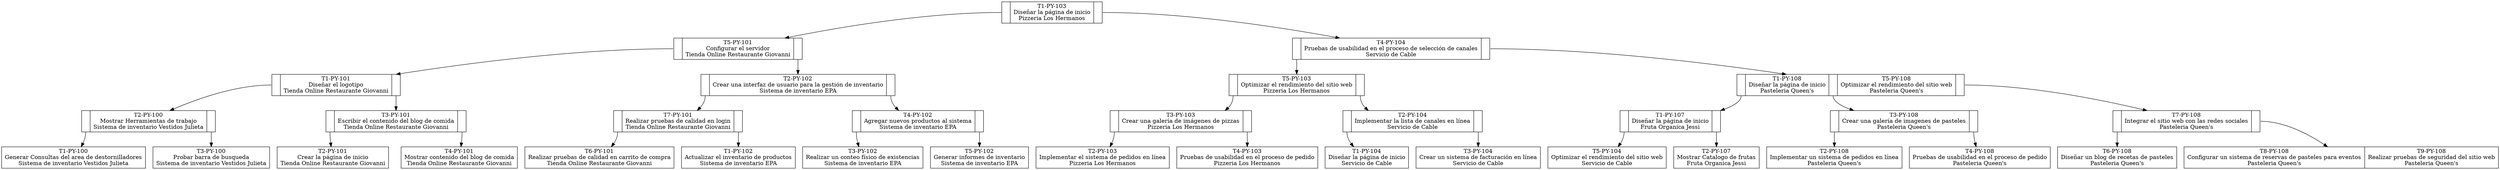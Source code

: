 digraph arbol { 
node[shape=record]R3540[label="<C1>|T1-PY-103\nDiseñar la página de inicio\nPizzeria Los Hermanos|<C2>"];
R1542[label="<C1>|T5-PY-101\nConfigurar el servidor\nTienda Online Restaurante Giovanni|<C2>"];
R1538[label="<C1>|T1-PY-101\nDiseñar el logotipo\nTienda Online Restaurante Giovanni|<C2>"];
R538[label="<C1>|T2-PY-100\nMostrar Herramientas de trabajo\nSistema de inventario Vestidos Julieta|<C2>"];
R537[label="T1-PY-100\nGenerar Consultas del area de destornilladores\nSistema de inventario Vestidos Julieta"];
R539[label="T3-PY-100\nProbar barra de busqueda\nSistema de inventario Vestidos Julieta"];
R1540[label="<C1>|T3-PY-101\nEscribir el contenido del blog de comida\nTienda Online Restaurante Giovanni|<C2>"];
R1539[label="T2-PY-101\nCrear la página de inicio\nTienda Online Restaurante Giovanni"];
R1541[label="T4-PY-101\nMostrar contenido del blog de comida\nTienda Online Restaurante Giovanni"];
R2540[label="<C1>|T2-PY-102\nCrear una interfaz de usuario para la gestión de inventario\nSistema de inventario EPA|<C2>"];
R1544[label="<C1>|T7-PY-101\nRealizar pruebas de calidad en login\nTienda Online Restaurante Giovanni|<C2>"];
R1543[label="T6-PY-101\nRealizar pruebas de calidad en carrito de compra\nTienda Online Restaurante Giovanni"];
R2539[label="T1-PY-102\nActualizar el inventario de productos\nSistema de inventario EPA"];
R2542[label="<C1>|T4-PY-102\nAgregar nuevos productos al sistema\nSistema de inventario EPA|<C2>"];
R2541[label="T3-PY-102\nRealizar un conteo físico de existencias\nSistema de inventario EPA"];
R2543[label="T5-PY-102\nGenerar informes de inventario\nSistema de inventario EPA"];
R4544[label="<C1>|T4-PY-104\nPruebas de usabilidad en el proceso de selección de canales\nServicio de Cable|<C2>"];
R3544[label="<C1>|T5-PY-103\nOptimizar el rendimiento del sitio web\nPizzeria Los Hermanos|<C2>"];
R3542[label="<C1>|T3-PY-103\nCrear una galería de imágenes de pizzas\nPizzeria Los Hermanos|<C2>"];
R3541[label="T2-PY-103\nImplementar el sistema de pedidos en línea\nPizzeria Los Hermanos"];
R3543[label="T4-PY-103\nPruebas de usabilidad en el proceso de pedido\nPizzeria Los Hermanos"];
R4542[label="<C1>|T2-PY-104\nImplementar la lista de canales en línea\nServicio de Cable|<C2>"];
R4541[label="T1-PY-104\nDiseñar la página de inicio\nServicio de Cable"];
R4543[label="T3-PY-104\nCrear un sistema de facturación en línea\nServicio de Cable"];
R8545[label="<C1>|T1-PY-108\nDiseñar la página de inicio\nPasteleria Queen's|<C2>|T5-PY-108\nOptimizar el rendimiento del sitio web\nPasteleria Queen's|<C3>"];
R7544[label="<C1>|T1-PY-107\nDiseñar la página de inicio\nFruta Organica Jessi|<C2>"];
R4545[label="T5-PY-104\nOptimizar el rendimiento del sitio web\nServicio de Cable"];
R7545[label="T2-PY-107\nMostrar Catalogo de frutas\nFruta Organica Jessi"];
R8547[label="<C1>|T3-PY-108\nCrear una galería de imagenes de pasteles\nPasteleria Queen's|<C2>"];
R8546[label="T2-PY-108\nImplementar un sistema de pedidos en línea\nPasteleria Queen's"];
R8548[label="T4-PY-108\nPruebas de usabilidad en el proceso de pedido\nPasteleria Queen's"];
R8551[label="<C1>|T7-PY-108\nIntegrar el sitio web con las redes sociales\nPasteleria Queen's|<C2>"];
R8550[label="T6-PY-108\nDiseñar un blog de recetas de pasteles\nPasteleria Queen's"];
R8552[label="T8-PY-108\nConfigurar un sistema de reservas de pasteles para eventos\nPasteleria Queen's|T9-PY-108\nRealizar pruebas de seguridad del sitio web\nPasteleria Queen's"];
R3540:C1 -> R1542;
R1542:C1 -> R1538;
R1538:C1 -> R538;
R538:C1 -> R537;
R538:C2 -> R539;
R1538:C2 -> R1540;
R1540:C1 -> R1539;
R1540:C2 -> R1541;
R1542:C2 -> R2540;
R2540:C1 -> R1544;
R1544:C1 -> R1543;
R1544:C2 -> R2539;
R2540:C2 -> R2542;
R2542:C1 -> R2541;
R2542:C2 -> R2543;
R3540:C2 -> R4544;
R4544:C1 -> R3544;
R3544:C1 -> R3542;
R3542:C1 -> R3541;
R3542:C2 -> R3543;
R3544:C2 -> R4542;
R4542:C1 -> R4541;
R4542:C2 -> R4543;
R4544:C2 -> R8545;
R8545:C1 -> R7544;
R7544:C1 -> R4545;
R7544:C2 -> R7545;
R8545:C2 -> R8547;
R8547:C1 -> R8546;
R8547:C2 -> R8548;
R8545:C3 -> R8551;
R8551:C1 -> R8550;
R8551:C2 -> R8552;
}
